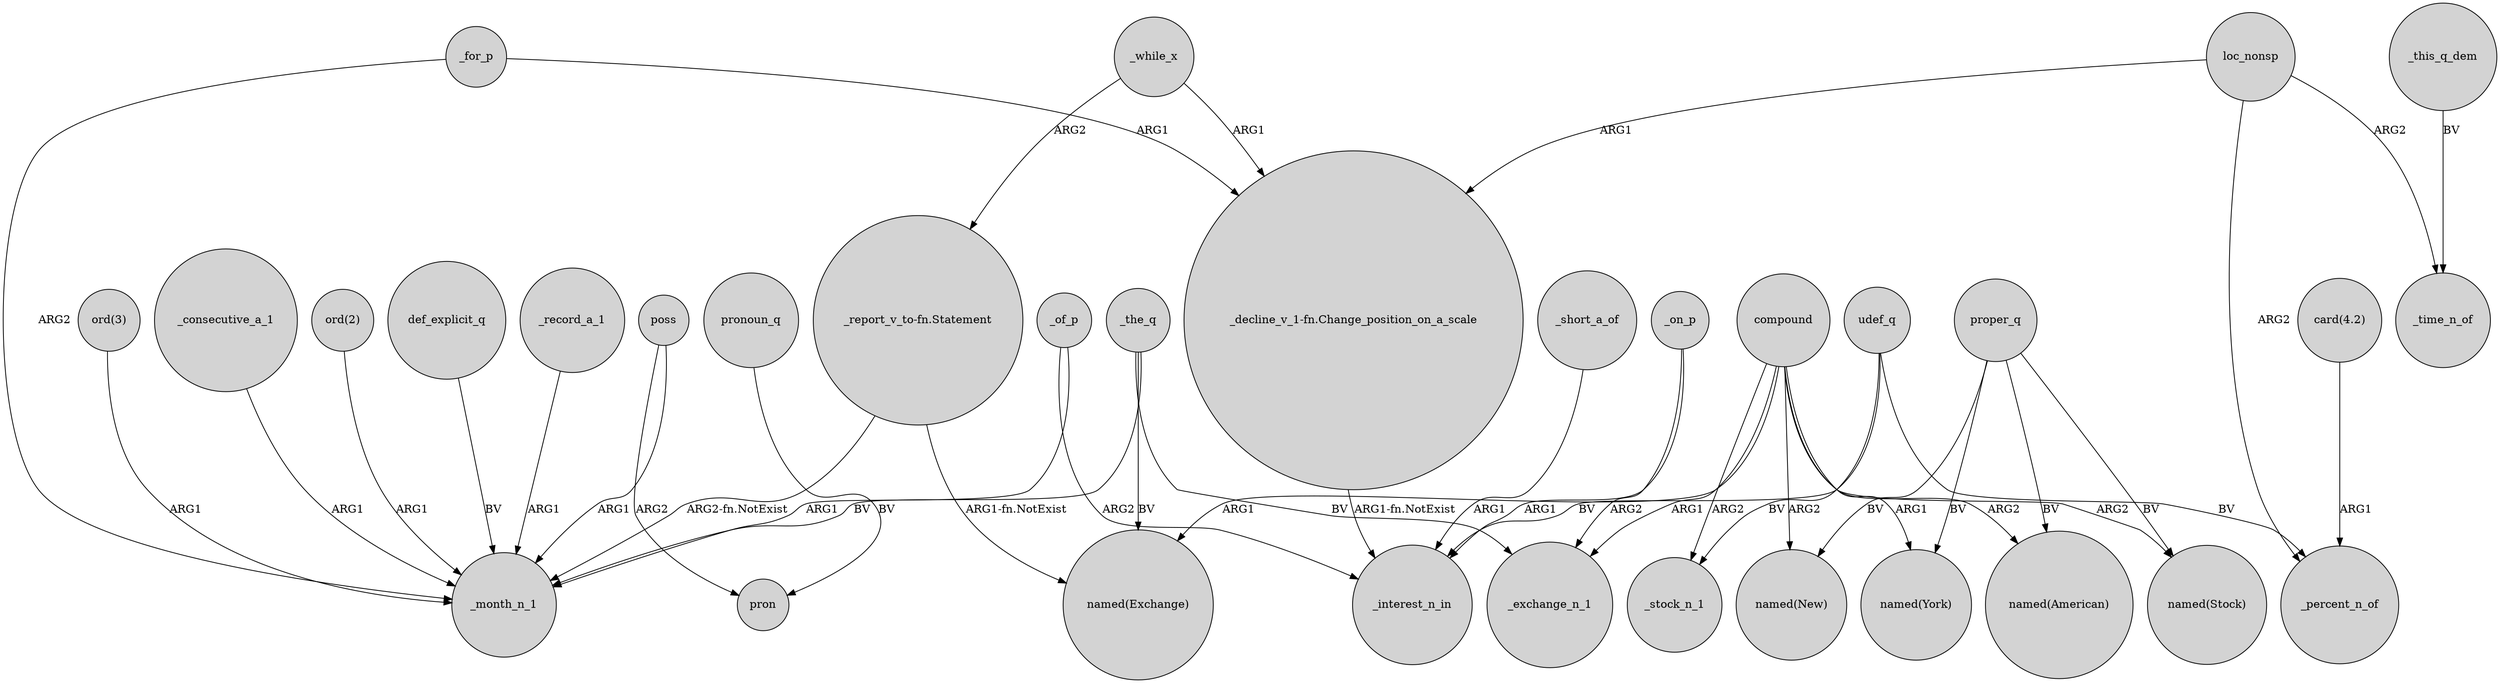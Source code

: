 digraph {
	node [shape=circle style=filled]
	_for_p -> _month_n_1 [label=ARG2]
	_while_x -> "_decline_v_1-fn.Change_position_on_a_scale" [label=ARG1]
	compound -> "named(New)" [label=ARG2]
	_record_a_1 -> _month_n_1 [label=ARG1]
	poss -> pron [label=ARG2]
	_of_p -> _interest_n_in [label=ARG2]
	loc_nonsp -> "_decline_v_1-fn.Change_position_on_a_scale" [label=ARG1]
	proper_q -> "named(American)" [label=BV]
	proper_q -> "named(New)" [label=BV]
	proper_q -> "named(Stock)" [label=BV]
	poss -> _month_n_1 [label=ARG1]
	_the_q -> "named(Exchange)" [label=BV]
	loc_nonsp -> _time_n_of [label=ARG2]
	udef_q -> _interest_n_in [label=BV]
	"_report_v_to-fn.Statement" -> "named(Exchange)" [label="ARG1-fn.NotExist"]
	_this_q_dem -> _time_n_of [label=BV]
	compound -> "named(American)" [label=ARG2]
	_while_x -> "_report_v_to-fn.Statement" [label=ARG2]
	compound -> _stock_n_1 [label=ARG2]
	"ord(3)" -> _month_n_1 [label=ARG1]
	pronoun_q -> pron [label=BV]
	_the_q -> _month_n_1 [label=BV]
	udef_q -> _stock_n_1 [label=BV]
	compound -> "named(York)" [label=ARG1]
	_consecutive_a_1 -> _month_n_1 [label=ARG1]
	_on_p -> _interest_n_in [label=ARG1]
	compound -> _exchange_n_1 [label=ARG1]
	"_decline_v_1-fn.Change_position_on_a_scale" -> _interest_n_in [label="ARG1-fn.NotExist"]
	loc_nonsp -> _percent_n_of [label=ARG2]
	_for_p -> "_decline_v_1-fn.Change_position_on_a_scale" [label=ARG1]
	_of_p -> _month_n_1 [label=ARG1]
	compound -> "named(Exchange)" [label=ARG1]
	"ord(2)" -> _month_n_1 [label=ARG1]
	def_explicit_q -> _month_n_1 [label=BV]
	_on_p -> _exchange_n_1 [label=ARG2]
	udef_q -> _percent_n_of [label=BV]
	proper_q -> "named(York)" [label=BV]
	_short_a_of -> _interest_n_in [label=ARG1]
	compound -> "named(Stock)" [label=ARG2]
	_the_q -> _exchange_n_1 [label=BV]
	"_report_v_to-fn.Statement" -> _month_n_1 [label="ARG2-fn.NotExist"]
	"card(4.2)" -> _percent_n_of [label=ARG1]
}
